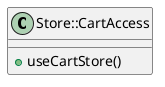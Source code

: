 @startuml CartAccess class

class "Store::CartAccess" as CartAccess {
  + useCartStore()
} 


@enduml
